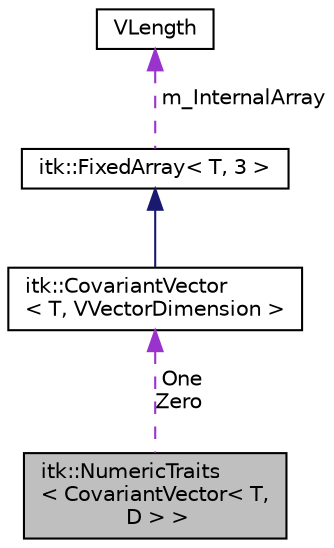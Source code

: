 digraph "itk::NumericTraits&lt; CovariantVector&lt; T, D &gt; &gt;"
{
 // LATEX_PDF_SIZE
  edge [fontname="Helvetica",fontsize="10",labelfontname="Helvetica",labelfontsize="10"];
  node [fontname="Helvetica",fontsize="10",shape=record];
  Node1 [label="itk::NumericTraits\l\< CovariantVector\< T,\l D \> \>",height=0.2,width=0.4,color="black", fillcolor="grey75", style="filled", fontcolor="black",tooltip="Define numeric traits for CovariantVector."];
  Node2 -> Node1 [dir="back",color="darkorchid3",fontsize="10",style="dashed",label=" One\nZero" ,fontname="Helvetica"];
  Node2 [label="itk::CovariantVector\l\< T, VVectorDimension \>",height=0.2,width=0.4,color="black", fillcolor="white", style="filled",URL="$classitk_1_1CovariantVector.html",tooltip="A templated class holding a n-Dimensional covariant vector."];
  Node3 -> Node2 [dir="back",color="midnightblue",fontsize="10",style="solid",fontname="Helvetica"];
  Node3 [label="itk::FixedArray\< T, 3 \>",height=0.2,width=0.4,color="black", fillcolor="white", style="filled",URL="$classitk_1_1FixedArray.html",tooltip=" "];
  Node4 -> Node3 [dir="back",color="darkorchid3",fontsize="10",style="dashed",label=" m_InternalArray" ,fontname="Helvetica"];
  Node4 [label="VLength",height=0.2,width=0.4,color="black", fillcolor="white", style="filled",URL="$classVLength.html",tooltip=" "];
}
